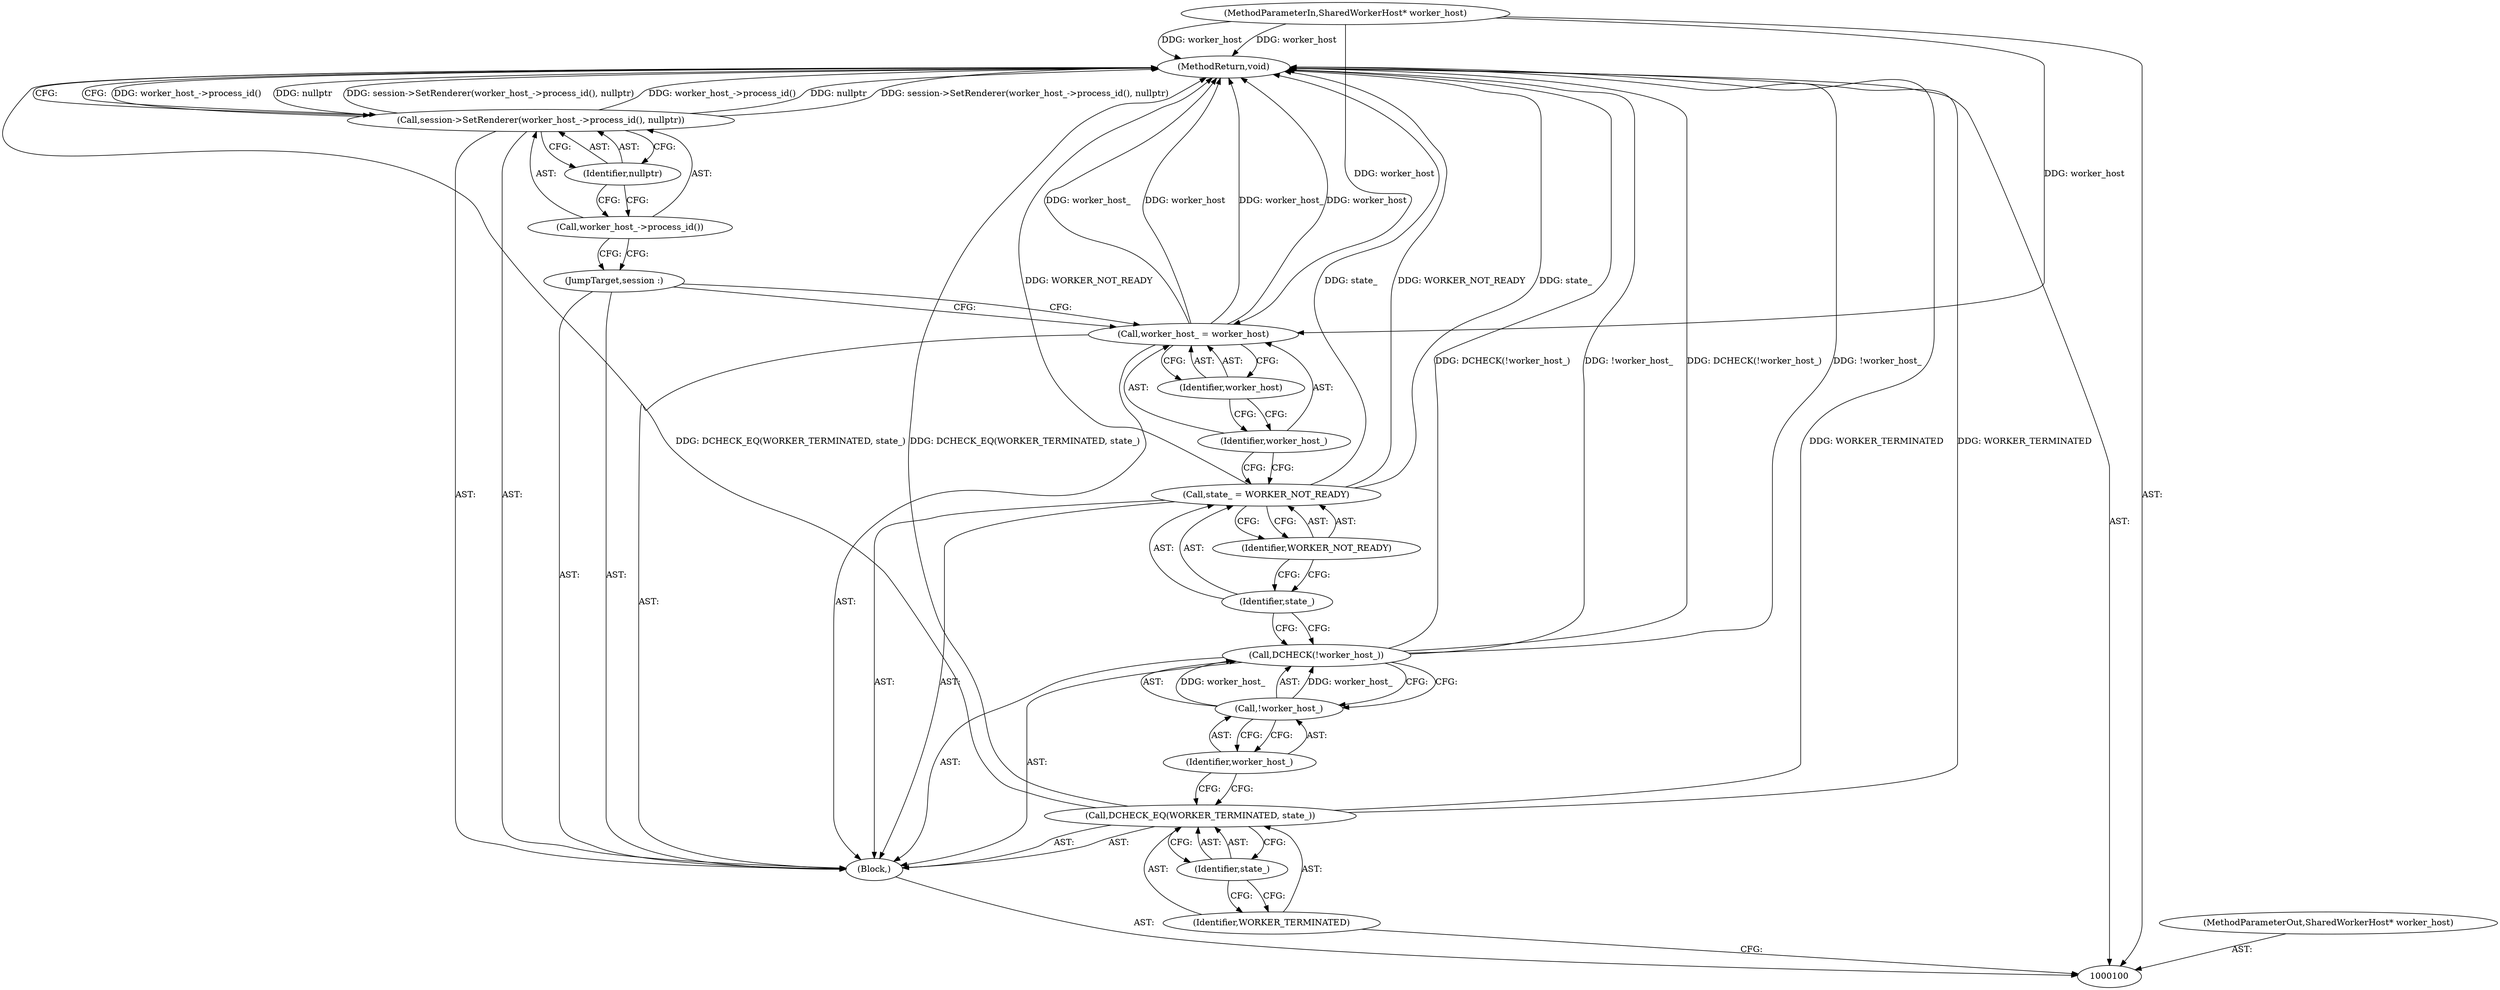 digraph "0_Chrome_3c8e4852477d5b1e2da877808c998dc57db9460f_50" {
"1000119" [label="(MethodReturn,void)"];
"1000102" [label="(Block,)"];
"1000101" [label="(MethodParameterIn,SharedWorkerHost* worker_host)"];
"1000150" [label="(MethodParameterOut,SharedWorkerHost* worker_host)"];
"1000104" [label="(Identifier,WORKER_TERMINATED)"];
"1000103" [label="(Call,DCHECK_EQ(WORKER_TERMINATED, state_))"];
"1000105" [label="(Identifier,state_)"];
"1000108" [label="(Identifier,worker_host_)"];
"1000106" [label="(Call,DCHECK(!worker_host_))"];
"1000107" [label="(Call,!worker_host_)"];
"1000111" [label="(Identifier,WORKER_NOT_READY)"];
"1000109" [label="(Call,state_ = WORKER_NOT_READY)"];
"1000110" [label="(Identifier,state_)"];
"1000114" [label="(Identifier,worker_host)"];
"1000112" [label="(Call,worker_host_ = worker_host)"];
"1000113" [label="(Identifier,worker_host_)"];
"1000115" [label="(JumpTarget,session :)"];
"1000117" [label="(Call,worker_host_->process_id())"];
"1000116" [label="(Call,session->SetRenderer(worker_host_->process_id(), nullptr))"];
"1000118" [label="(Identifier,nullptr)"];
"1000119" -> "1000100"  [label="AST: "];
"1000119" -> "1000116"  [label="CFG: "];
"1000116" -> "1000119"  [label="DDG: worker_host_->process_id()"];
"1000116" -> "1000119"  [label="DDG: nullptr"];
"1000116" -> "1000119"  [label="DDG: session->SetRenderer(worker_host_->process_id(), nullptr)"];
"1000106" -> "1000119"  [label="DDG: !worker_host_"];
"1000106" -> "1000119"  [label="DDG: DCHECK(!worker_host_)"];
"1000103" -> "1000119"  [label="DDG: WORKER_TERMINATED"];
"1000103" -> "1000119"  [label="DDG: DCHECK_EQ(WORKER_TERMINATED, state_)"];
"1000112" -> "1000119"  [label="DDG: worker_host"];
"1000112" -> "1000119"  [label="DDG: worker_host_"];
"1000101" -> "1000119"  [label="DDG: worker_host"];
"1000109" -> "1000119"  [label="DDG: state_"];
"1000109" -> "1000119"  [label="DDG: WORKER_NOT_READY"];
"1000102" -> "1000100"  [label="AST: "];
"1000103" -> "1000102"  [label="AST: "];
"1000106" -> "1000102"  [label="AST: "];
"1000109" -> "1000102"  [label="AST: "];
"1000112" -> "1000102"  [label="AST: "];
"1000115" -> "1000102"  [label="AST: "];
"1000116" -> "1000102"  [label="AST: "];
"1000101" -> "1000100"  [label="AST: "];
"1000101" -> "1000119"  [label="DDG: worker_host"];
"1000101" -> "1000112"  [label="DDG: worker_host"];
"1000150" -> "1000100"  [label="AST: "];
"1000104" -> "1000103"  [label="AST: "];
"1000104" -> "1000100"  [label="CFG: "];
"1000105" -> "1000104"  [label="CFG: "];
"1000103" -> "1000102"  [label="AST: "];
"1000103" -> "1000105"  [label="CFG: "];
"1000104" -> "1000103"  [label="AST: "];
"1000105" -> "1000103"  [label="AST: "];
"1000108" -> "1000103"  [label="CFG: "];
"1000103" -> "1000119"  [label="DDG: WORKER_TERMINATED"];
"1000103" -> "1000119"  [label="DDG: DCHECK_EQ(WORKER_TERMINATED, state_)"];
"1000105" -> "1000103"  [label="AST: "];
"1000105" -> "1000104"  [label="CFG: "];
"1000103" -> "1000105"  [label="CFG: "];
"1000108" -> "1000107"  [label="AST: "];
"1000108" -> "1000103"  [label="CFG: "];
"1000107" -> "1000108"  [label="CFG: "];
"1000106" -> "1000102"  [label="AST: "];
"1000106" -> "1000107"  [label="CFG: "];
"1000107" -> "1000106"  [label="AST: "];
"1000110" -> "1000106"  [label="CFG: "];
"1000106" -> "1000119"  [label="DDG: !worker_host_"];
"1000106" -> "1000119"  [label="DDG: DCHECK(!worker_host_)"];
"1000107" -> "1000106"  [label="DDG: worker_host_"];
"1000107" -> "1000106"  [label="AST: "];
"1000107" -> "1000108"  [label="CFG: "];
"1000108" -> "1000107"  [label="AST: "];
"1000106" -> "1000107"  [label="CFG: "];
"1000107" -> "1000106"  [label="DDG: worker_host_"];
"1000111" -> "1000109"  [label="AST: "];
"1000111" -> "1000110"  [label="CFG: "];
"1000109" -> "1000111"  [label="CFG: "];
"1000109" -> "1000102"  [label="AST: "];
"1000109" -> "1000111"  [label="CFG: "];
"1000110" -> "1000109"  [label="AST: "];
"1000111" -> "1000109"  [label="AST: "];
"1000113" -> "1000109"  [label="CFG: "];
"1000109" -> "1000119"  [label="DDG: state_"];
"1000109" -> "1000119"  [label="DDG: WORKER_NOT_READY"];
"1000110" -> "1000109"  [label="AST: "];
"1000110" -> "1000106"  [label="CFG: "];
"1000111" -> "1000110"  [label="CFG: "];
"1000114" -> "1000112"  [label="AST: "];
"1000114" -> "1000113"  [label="CFG: "];
"1000112" -> "1000114"  [label="CFG: "];
"1000112" -> "1000102"  [label="AST: "];
"1000112" -> "1000114"  [label="CFG: "];
"1000113" -> "1000112"  [label="AST: "];
"1000114" -> "1000112"  [label="AST: "];
"1000115" -> "1000112"  [label="CFG: "];
"1000112" -> "1000119"  [label="DDG: worker_host"];
"1000112" -> "1000119"  [label="DDG: worker_host_"];
"1000101" -> "1000112"  [label="DDG: worker_host"];
"1000113" -> "1000112"  [label="AST: "];
"1000113" -> "1000109"  [label="CFG: "];
"1000114" -> "1000113"  [label="CFG: "];
"1000115" -> "1000102"  [label="AST: "];
"1000115" -> "1000112"  [label="CFG: "];
"1000117" -> "1000115"  [label="CFG: "];
"1000117" -> "1000116"  [label="AST: "];
"1000117" -> "1000115"  [label="CFG: "];
"1000118" -> "1000117"  [label="CFG: "];
"1000116" -> "1000102"  [label="AST: "];
"1000116" -> "1000118"  [label="CFG: "];
"1000117" -> "1000116"  [label="AST: "];
"1000118" -> "1000116"  [label="AST: "];
"1000119" -> "1000116"  [label="CFG: "];
"1000116" -> "1000119"  [label="DDG: worker_host_->process_id()"];
"1000116" -> "1000119"  [label="DDG: nullptr"];
"1000116" -> "1000119"  [label="DDG: session->SetRenderer(worker_host_->process_id(), nullptr)"];
"1000118" -> "1000116"  [label="AST: "];
"1000118" -> "1000117"  [label="CFG: "];
"1000116" -> "1000118"  [label="CFG: "];
}
